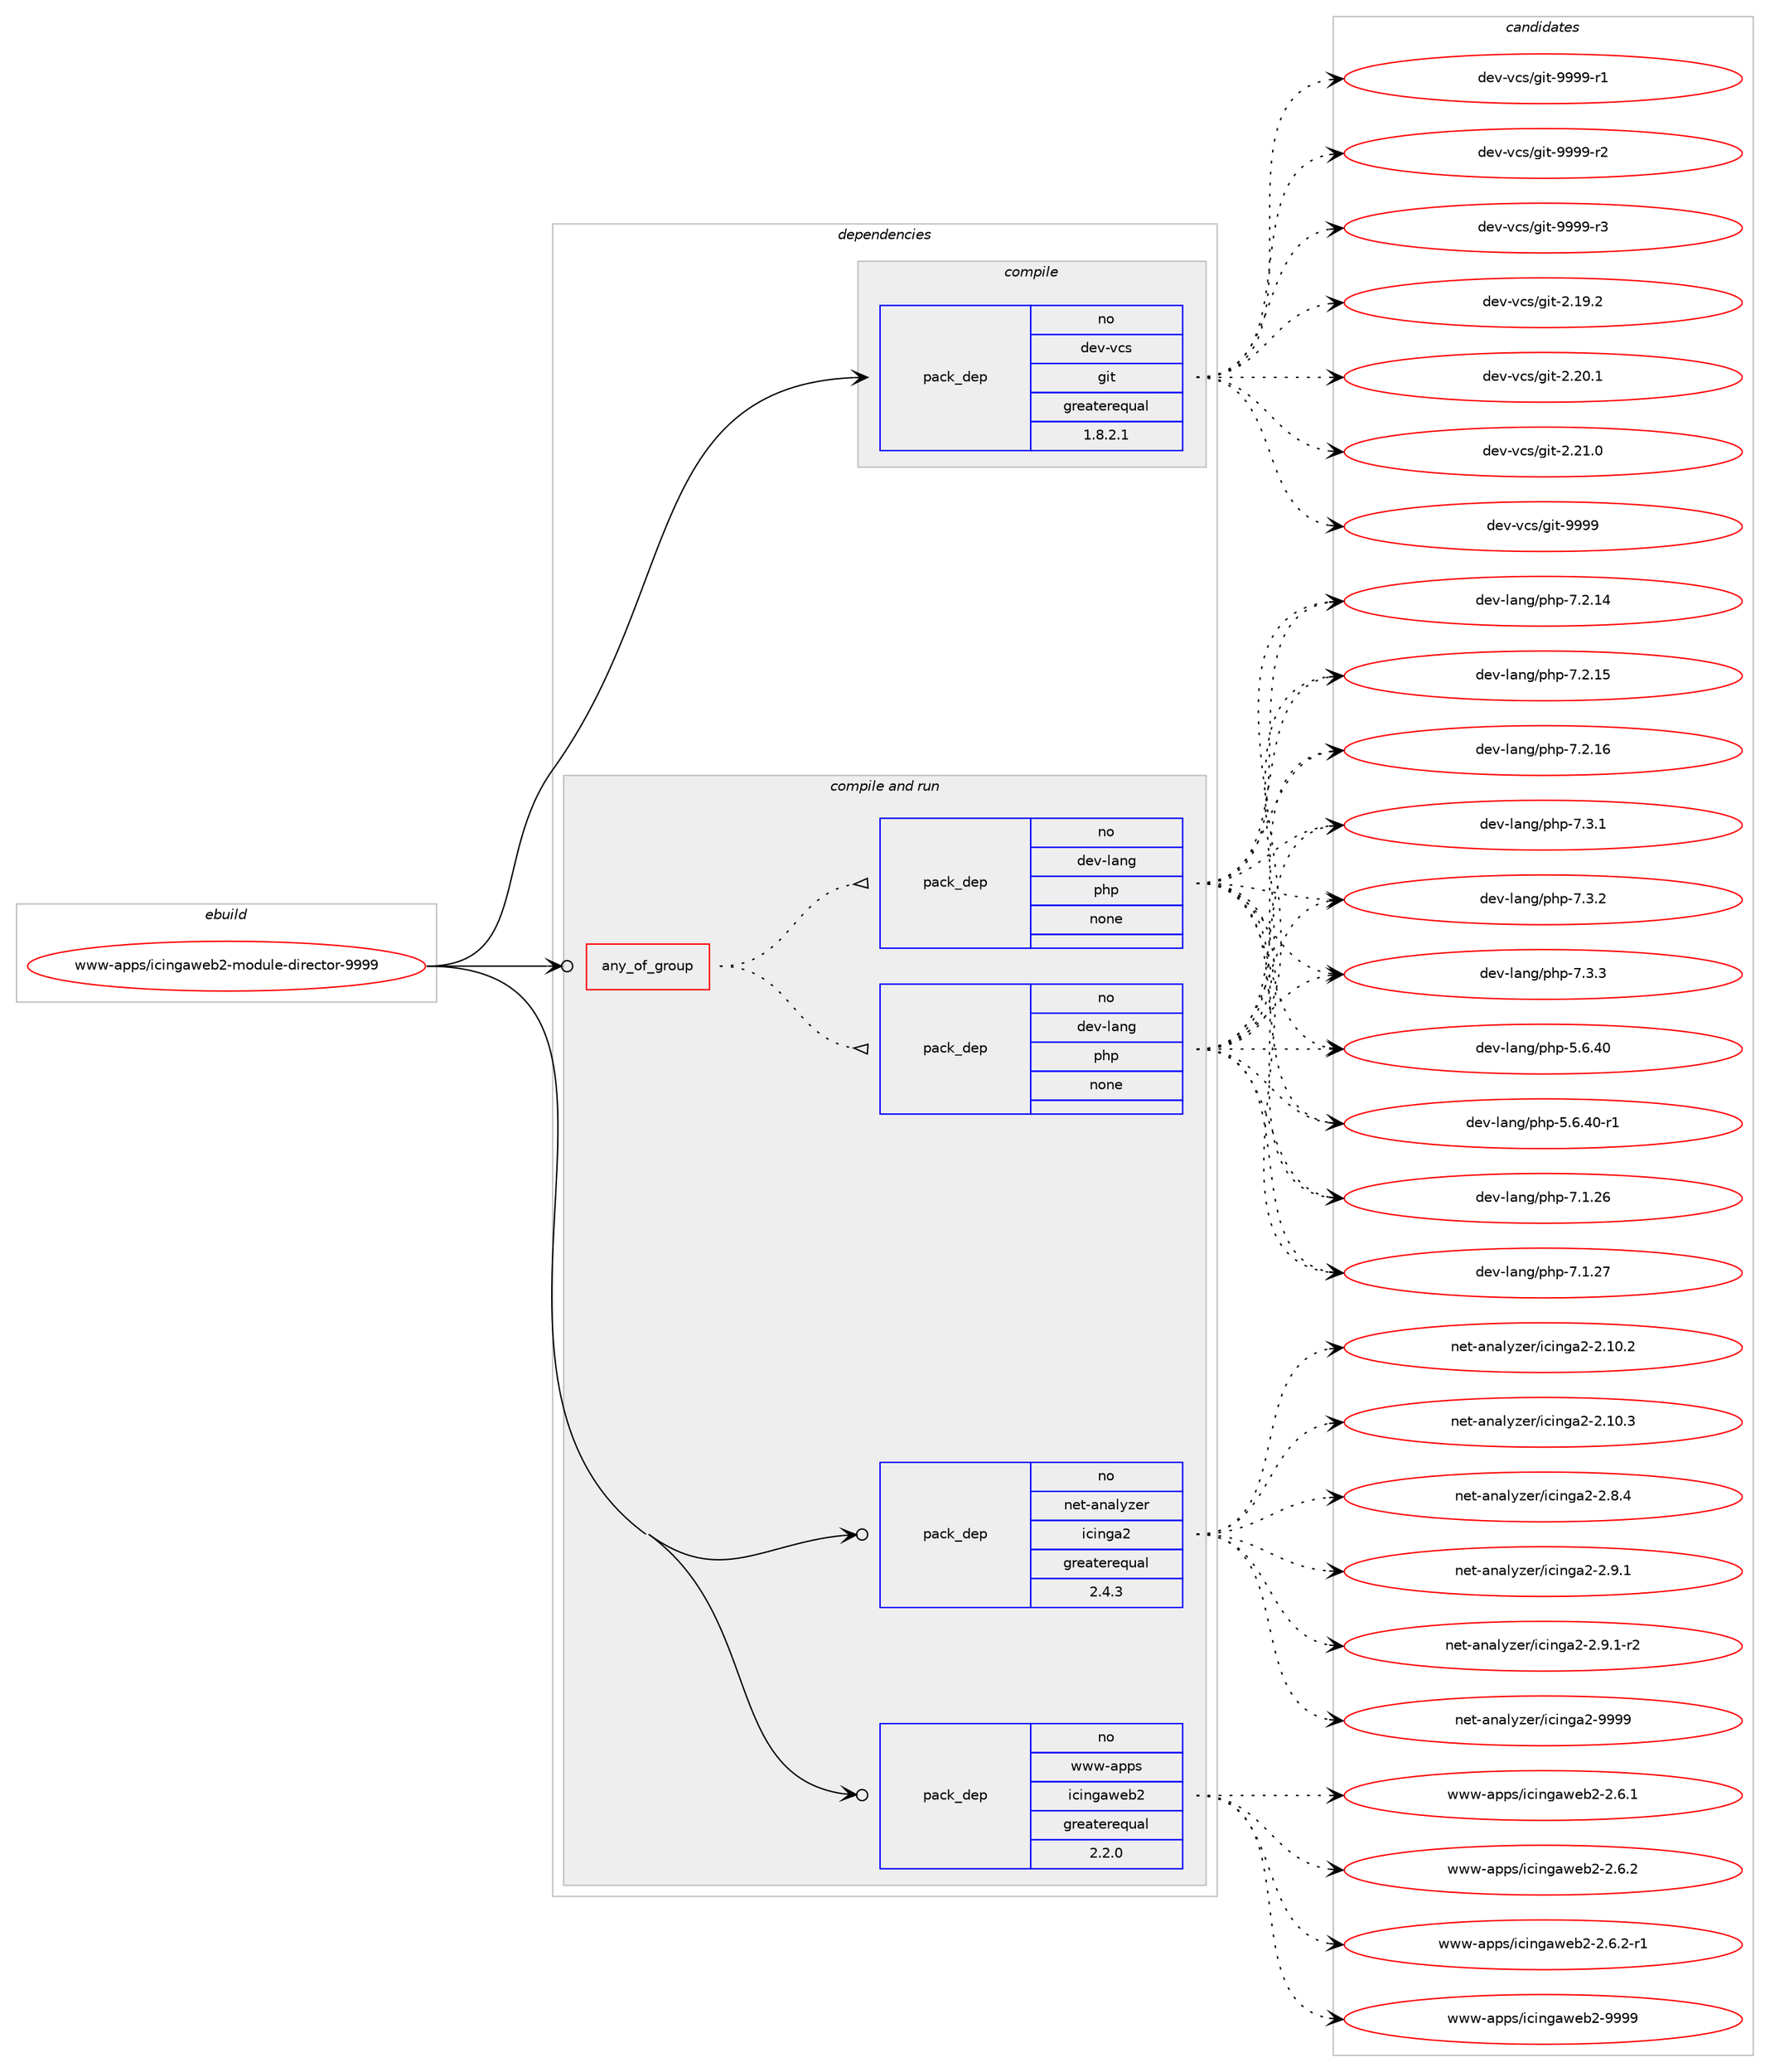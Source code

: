 digraph prolog {

# *************
# Graph options
# *************

newrank=true;
concentrate=true;
compound=true;
graph [rankdir=LR,fontname=Helvetica,fontsize=10,ranksep=1.5];#, ranksep=2.5, nodesep=0.2];
edge  [arrowhead=vee];
node  [fontname=Helvetica,fontsize=10];

# **********
# The ebuild
# **********

subgraph cluster_leftcol {
color=gray;
rank=same;
label=<<i>ebuild</i>>;
id [label="www-apps/icingaweb2-module-director-9999", color=red, width=4, href="../www-apps/icingaweb2-module-director-9999.svg"];
}

# ****************
# The dependencies
# ****************

subgraph cluster_midcol {
color=gray;
label=<<i>dependencies</i>>;
subgraph cluster_compile {
fillcolor="#eeeeee";
style=filled;
label=<<i>compile</i>>;
subgraph pack1252601 {
dependency1744802 [label=<<TABLE BORDER="0" CELLBORDER="1" CELLSPACING="0" CELLPADDING="4" WIDTH="220"><TR><TD ROWSPAN="6" CELLPADDING="30">pack_dep</TD></TR><TR><TD WIDTH="110">no</TD></TR><TR><TD>dev-vcs</TD></TR><TR><TD>git</TD></TR><TR><TD>greaterequal</TD></TR><TR><TD>1.8.2.1</TD></TR></TABLE>>, shape=none, color=blue];
}
id:e -> dependency1744802:w [weight=20,style="solid",arrowhead="vee"];
}
subgraph cluster_compileandrun {
fillcolor="#eeeeee";
style=filled;
label=<<i>compile and run</i>>;
subgraph any28184 {
dependency1744803 [label=<<TABLE BORDER="0" CELLBORDER="1" CELLSPACING="0" CELLPADDING="4"><TR><TD CELLPADDING="10">any_of_group</TD></TR></TABLE>>, shape=none, color=red];subgraph pack1252602 {
dependency1744804 [label=<<TABLE BORDER="0" CELLBORDER="1" CELLSPACING="0" CELLPADDING="4" WIDTH="220"><TR><TD ROWSPAN="6" CELLPADDING="30">pack_dep</TD></TR><TR><TD WIDTH="110">no</TD></TR><TR><TD>dev-lang</TD></TR><TR><TD>php</TD></TR><TR><TD>none</TD></TR><TR><TD></TD></TR></TABLE>>, shape=none, color=blue];
}
dependency1744803:e -> dependency1744804:w [weight=20,style="dotted",arrowhead="oinv"];
subgraph pack1252603 {
dependency1744805 [label=<<TABLE BORDER="0" CELLBORDER="1" CELLSPACING="0" CELLPADDING="4" WIDTH="220"><TR><TD ROWSPAN="6" CELLPADDING="30">pack_dep</TD></TR><TR><TD WIDTH="110">no</TD></TR><TR><TD>dev-lang</TD></TR><TR><TD>php</TD></TR><TR><TD>none</TD></TR><TR><TD></TD></TR></TABLE>>, shape=none, color=blue];
}
dependency1744803:e -> dependency1744805:w [weight=20,style="dotted",arrowhead="oinv"];
}
id:e -> dependency1744803:w [weight=20,style="solid",arrowhead="odotvee"];
subgraph pack1252604 {
dependency1744806 [label=<<TABLE BORDER="0" CELLBORDER="1" CELLSPACING="0" CELLPADDING="4" WIDTH="220"><TR><TD ROWSPAN="6" CELLPADDING="30">pack_dep</TD></TR><TR><TD WIDTH="110">no</TD></TR><TR><TD>net-analyzer</TD></TR><TR><TD>icinga2</TD></TR><TR><TD>greaterequal</TD></TR><TR><TD>2.4.3</TD></TR></TABLE>>, shape=none, color=blue];
}
id:e -> dependency1744806:w [weight=20,style="solid",arrowhead="odotvee"];
subgraph pack1252605 {
dependency1744807 [label=<<TABLE BORDER="0" CELLBORDER="1" CELLSPACING="0" CELLPADDING="4" WIDTH="220"><TR><TD ROWSPAN="6" CELLPADDING="30">pack_dep</TD></TR><TR><TD WIDTH="110">no</TD></TR><TR><TD>www-apps</TD></TR><TR><TD>icingaweb2</TD></TR><TR><TD>greaterequal</TD></TR><TR><TD>2.2.0</TD></TR></TABLE>>, shape=none, color=blue];
}
id:e -> dependency1744807:w [weight=20,style="solid",arrowhead="odotvee"];
}
subgraph cluster_run {
fillcolor="#eeeeee";
style=filled;
label=<<i>run</i>>;
}
}

# **************
# The candidates
# **************

subgraph cluster_choices {
rank=same;
color=gray;
label=<<i>candidates</i>>;

subgraph choice1252601 {
color=black;
nodesep=1;
choice10010111845118991154710310511645504649574650 [label="dev-vcs/git-2.19.2", color=red, width=4,href="../dev-vcs/git-2.19.2.svg"];
choice10010111845118991154710310511645504650484649 [label="dev-vcs/git-2.20.1", color=red, width=4,href="../dev-vcs/git-2.20.1.svg"];
choice10010111845118991154710310511645504650494648 [label="dev-vcs/git-2.21.0", color=red, width=4,href="../dev-vcs/git-2.21.0.svg"];
choice1001011184511899115471031051164557575757 [label="dev-vcs/git-9999", color=red, width=4,href="../dev-vcs/git-9999.svg"];
choice10010111845118991154710310511645575757574511449 [label="dev-vcs/git-9999-r1", color=red, width=4,href="../dev-vcs/git-9999-r1.svg"];
choice10010111845118991154710310511645575757574511450 [label="dev-vcs/git-9999-r2", color=red, width=4,href="../dev-vcs/git-9999-r2.svg"];
choice10010111845118991154710310511645575757574511451 [label="dev-vcs/git-9999-r3", color=red, width=4,href="../dev-vcs/git-9999-r3.svg"];
dependency1744802:e -> choice10010111845118991154710310511645504649574650:w [style=dotted,weight="100"];
dependency1744802:e -> choice10010111845118991154710310511645504650484649:w [style=dotted,weight="100"];
dependency1744802:e -> choice10010111845118991154710310511645504650494648:w [style=dotted,weight="100"];
dependency1744802:e -> choice1001011184511899115471031051164557575757:w [style=dotted,weight="100"];
dependency1744802:e -> choice10010111845118991154710310511645575757574511449:w [style=dotted,weight="100"];
dependency1744802:e -> choice10010111845118991154710310511645575757574511450:w [style=dotted,weight="100"];
dependency1744802:e -> choice10010111845118991154710310511645575757574511451:w [style=dotted,weight="100"];
}
subgraph choice1252602 {
color=black;
nodesep=1;
choice10010111845108971101034711210411245534654465248 [label="dev-lang/php-5.6.40", color=red, width=4,href="../dev-lang/php-5.6.40.svg"];
choice100101118451089711010347112104112455346544652484511449 [label="dev-lang/php-5.6.40-r1", color=red, width=4,href="../dev-lang/php-5.6.40-r1.svg"];
choice10010111845108971101034711210411245554649465054 [label="dev-lang/php-7.1.26", color=red, width=4,href="../dev-lang/php-7.1.26.svg"];
choice10010111845108971101034711210411245554649465055 [label="dev-lang/php-7.1.27", color=red, width=4,href="../dev-lang/php-7.1.27.svg"];
choice10010111845108971101034711210411245554650464952 [label="dev-lang/php-7.2.14", color=red, width=4,href="../dev-lang/php-7.2.14.svg"];
choice10010111845108971101034711210411245554650464953 [label="dev-lang/php-7.2.15", color=red, width=4,href="../dev-lang/php-7.2.15.svg"];
choice10010111845108971101034711210411245554650464954 [label="dev-lang/php-7.2.16", color=red, width=4,href="../dev-lang/php-7.2.16.svg"];
choice100101118451089711010347112104112455546514649 [label="dev-lang/php-7.3.1", color=red, width=4,href="../dev-lang/php-7.3.1.svg"];
choice100101118451089711010347112104112455546514650 [label="dev-lang/php-7.3.2", color=red, width=4,href="../dev-lang/php-7.3.2.svg"];
choice100101118451089711010347112104112455546514651 [label="dev-lang/php-7.3.3", color=red, width=4,href="../dev-lang/php-7.3.3.svg"];
dependency1744804:e -> choice10010111845108971101034711210411245534654465248:w [style=dotted,weight="100"];
dependency1744804:e -> choice100101118451089711010347112104112455346544652484511449:w [style=dotted,weight="100"];
dependency1744804:e -> choice10010111845108971101034711210411245554649465054:w [style=dotted,weight="100"];
dependency1744804:e -> choice10010111845108971101034711210411245554649465055:w [style=dotted,weight="100"];
dependency1744804:e -> choice10010111845108971101034711210411245554650464952:w [style=dotted,weight="100"];
dependency1744804:e -> choice10010111845108971101034711210411245554650464953:w [style=dotted,weight="100"];
dependency1744804:e -> choice10010111845108971101034711210411245554650464954:w [style=dotted,weight="100"];
dependency1744804:e -> choice100101118451089711010347112104112455546514649:w [style=dotted,weight="100"];
dependency1744804:e -> choice100101118451089711010347112104112455546514650:w [style=dotted,weight="100"];
dependency1744804:e -> choice100101118451089711010347112104112455546514651:w [style=dotted,weight="100"];
}
subgraph choice1252603 {
color=black;
nodesep=1;
choice10010111845108971101034711210411245534654465248 [label="dev-lang/php-5.6.40", color=red, width=4,href="../dev-lang/php-5.6.40.svg"];
choice100101118451089711010347112104112455346544652484511449 [label="dev-lang/php-5.6.40-r1", color=red, width=4,href="../dev-lang/php-5.6.40-r1.svg"];
choice10010111845108971101034711210411245554649465054 [label="dev-lang/php-7.1.26", color=red, width=4,href="../dev-lang/php-7.1.26.svg"];
choice10010111845108971101034711210411245554649465055 [label="dev-lang/php-7.1.27", color=red, width=4,href="../dev-lang/php-7.1.27.svg"];
choice10010111845108971101034711210411245554650464952 [label="dev-lang/php-7.2.14", color=red, width=4,href="../dev-lang/php-7.2.14.svg"];
choice10010111845108971101034711210411245554650464953 [label="dev-lang/php-7.2.15", color=red, width=4,href="../dev-lang/php-7.2.15.svg"];
choice10010111845108971101034711210411245554650464954 [label="dev-lang/php-7.2.16", color=red, width=4,href="../dev-lang/php-7.2.16.svg"];
choice100101118451089711010347112104112455546514649 [label="dev-lang/php-7.3.1", color=red, width=4,href="../dev-lang/php-7.3.1.svg"];
choice100101118451089711010347112104112455546514650 [label="dev-lang/php-7.3.2", color=red, width=4,href="../dev-lang/php-7.3.2.svg"];
choice100101118451089711010347112104112455546514651 [label="dev-lang/php-7.3.3", color=red, width=4,href="../dev-lang/php-7.3.3.svg"];
dependency1744805:e -> choice10010111845108971101034711210411245534654465248:w [style=dotted,weight="100"];
dependency1744805:e -> choice100101118451089711010347112104112455346544652484511449:w [style=dotted,weight="100"];
dependency1744805:e -> choice10010111845108971101034711210411245554649465054:w [style=dotted,weight="100"];
dependency1744805:e -> choice10010111845108971101034711210411245554649465055:w [style=dotted,weight="100"];
dependency1744805:e -> choice10010111845108971101034711210411245554650464952:w [style=dotted,weight="100"];
dependency1744805:e -> choice10010111845108971101034711210411245554650464953:w [style=dotted,weight="100"];
dependency1744805:e -> choice10010111845108971101034711210411245554650464954:w [style=dotted,weight="100"];
dependency1744805:e -> choice100101118451089711010347112104112455546514649:w [style=dotted,weight="100"];
dependency1744805:e -> choice100101118451089711010347112104112455546514650:w [style=dotted,weight="100"];
dependency1744805:e -> choice100101118451089711010347112104112455546514651:w [style=dotted,weight="100"];
}
subgraph choice1252604 {
color=black;
nodesep=1;
choice1101011164597110971081211221011144710599105110103975045504649484650 [label="net-analyzer/icinga2-2.10.2", color=red, width=4,href="../net-analyzer/icinga2-2.10.2.svg"];
choice1101011164597110971081211221011144710599105110103975045504649484651 [label="net-analyzer/icinga2-2.10.3", color=red, width=4,href="../net-analyzer/icinga2-2.10.3.svg"];
choice11010111645971109710812112210111447105991051101039750455046564652 [label="net-analyzer/icinga2-2.8.4", color=red, width=4,href="../net-analyzer/icinga2-2.8.4.svg"];
choice11010111645971109710812112210111447105991051101039750455046574649 [label="net-analyzer/icinga2-2.9.1", color=red, width=4,href="../net-analyzer/icinga2-2.9.1.svg"];
choice110101116459711097108121122101114471059910511010397504550465746494511450 [label="net-analyzer/icinga2-2.9.1-r2", color=red, width=4,href="../net-analyzer/icinga2-2.9.1-r2.svg"];
choice110101116459711097108121122101114471059910511010397504557575757 [label="net-analyzer/icinga2-9999", color=red, width=4,href="../net-analyzer/icinga2-9999.svg"];
dependency1744806:e -> choice1101011164597110971081211221011144710599105110103975045504649484650:w [style=dotted,weight="100"];
dependency1744806:e -> choice1101011164597110971081211221011144710599105110103975045504649484651:w [style=dotted,weight="100"];
dependency1744806:e -> choice11010111645971109710812112210111447105991051101039750455046564652:w [style=dotted,weight="100"];
dependency1744806:e -> choice11010111645971109710812112210111447105991051101039750455046574649:w [style=dotted,weight="100"];
dependency1744806:e -> choice110101116459711097108121122101114471059910511010397504550465746494511450:w [style=dotted,weight="100"];
dependency1744806:e -> choice110101116459711097108121122101114471059910511010397504557575757:w [style=dotted,weight="100"];
}
subgraph choice1252605 {
color=black;
nodesep=1;
choice11911911945971121121154710599105110103971191019850455046544649 [label="www-apps/icingaweb2-2.6.1", color=red, width=4,href="../www-apps/icingaweb2-2.6.1.svg"];
choice11911911945971121121154710599105110103971191019850455046544650 [label="www-apps/icingaweb2-2.6.2", color=red, width=4,href="../www-apps/icingaweb2-2.6.2.svg"];
choice119119119459711211211547105991051101039711910198504550465446504511449 [label="www-apps/icingaweb2-2.6.2-r1", color=red, width=4,href="../www-apps/icingaweb2-2.6.2-r1.svg"];
choice119119119459711211211547105991051101039711910198504557575757 [label="www-apps/icingaweb2-9999", color=red, width=4,href="../www-apps/icingaweb2-9999.svg"];
dependency1744807:e -> choice11911911945971121121154710599105110103971191019850455046544649:w [style=dotted,weight="100"];
dependency1744807:e -> choice11911911945971121121154710599105110103971191019850455046544650:w [style=dotted,weight="100"];
dependency1744807:e -> choice119119119459711211211547105991051101039711910198504550465446504511449:w [style=dotted,weight="100"];
dependency1744807:e -> choice119119119459711211211547105991051101039711910198504557575757:w [style=dotted,weight="100"];
}
}

}
